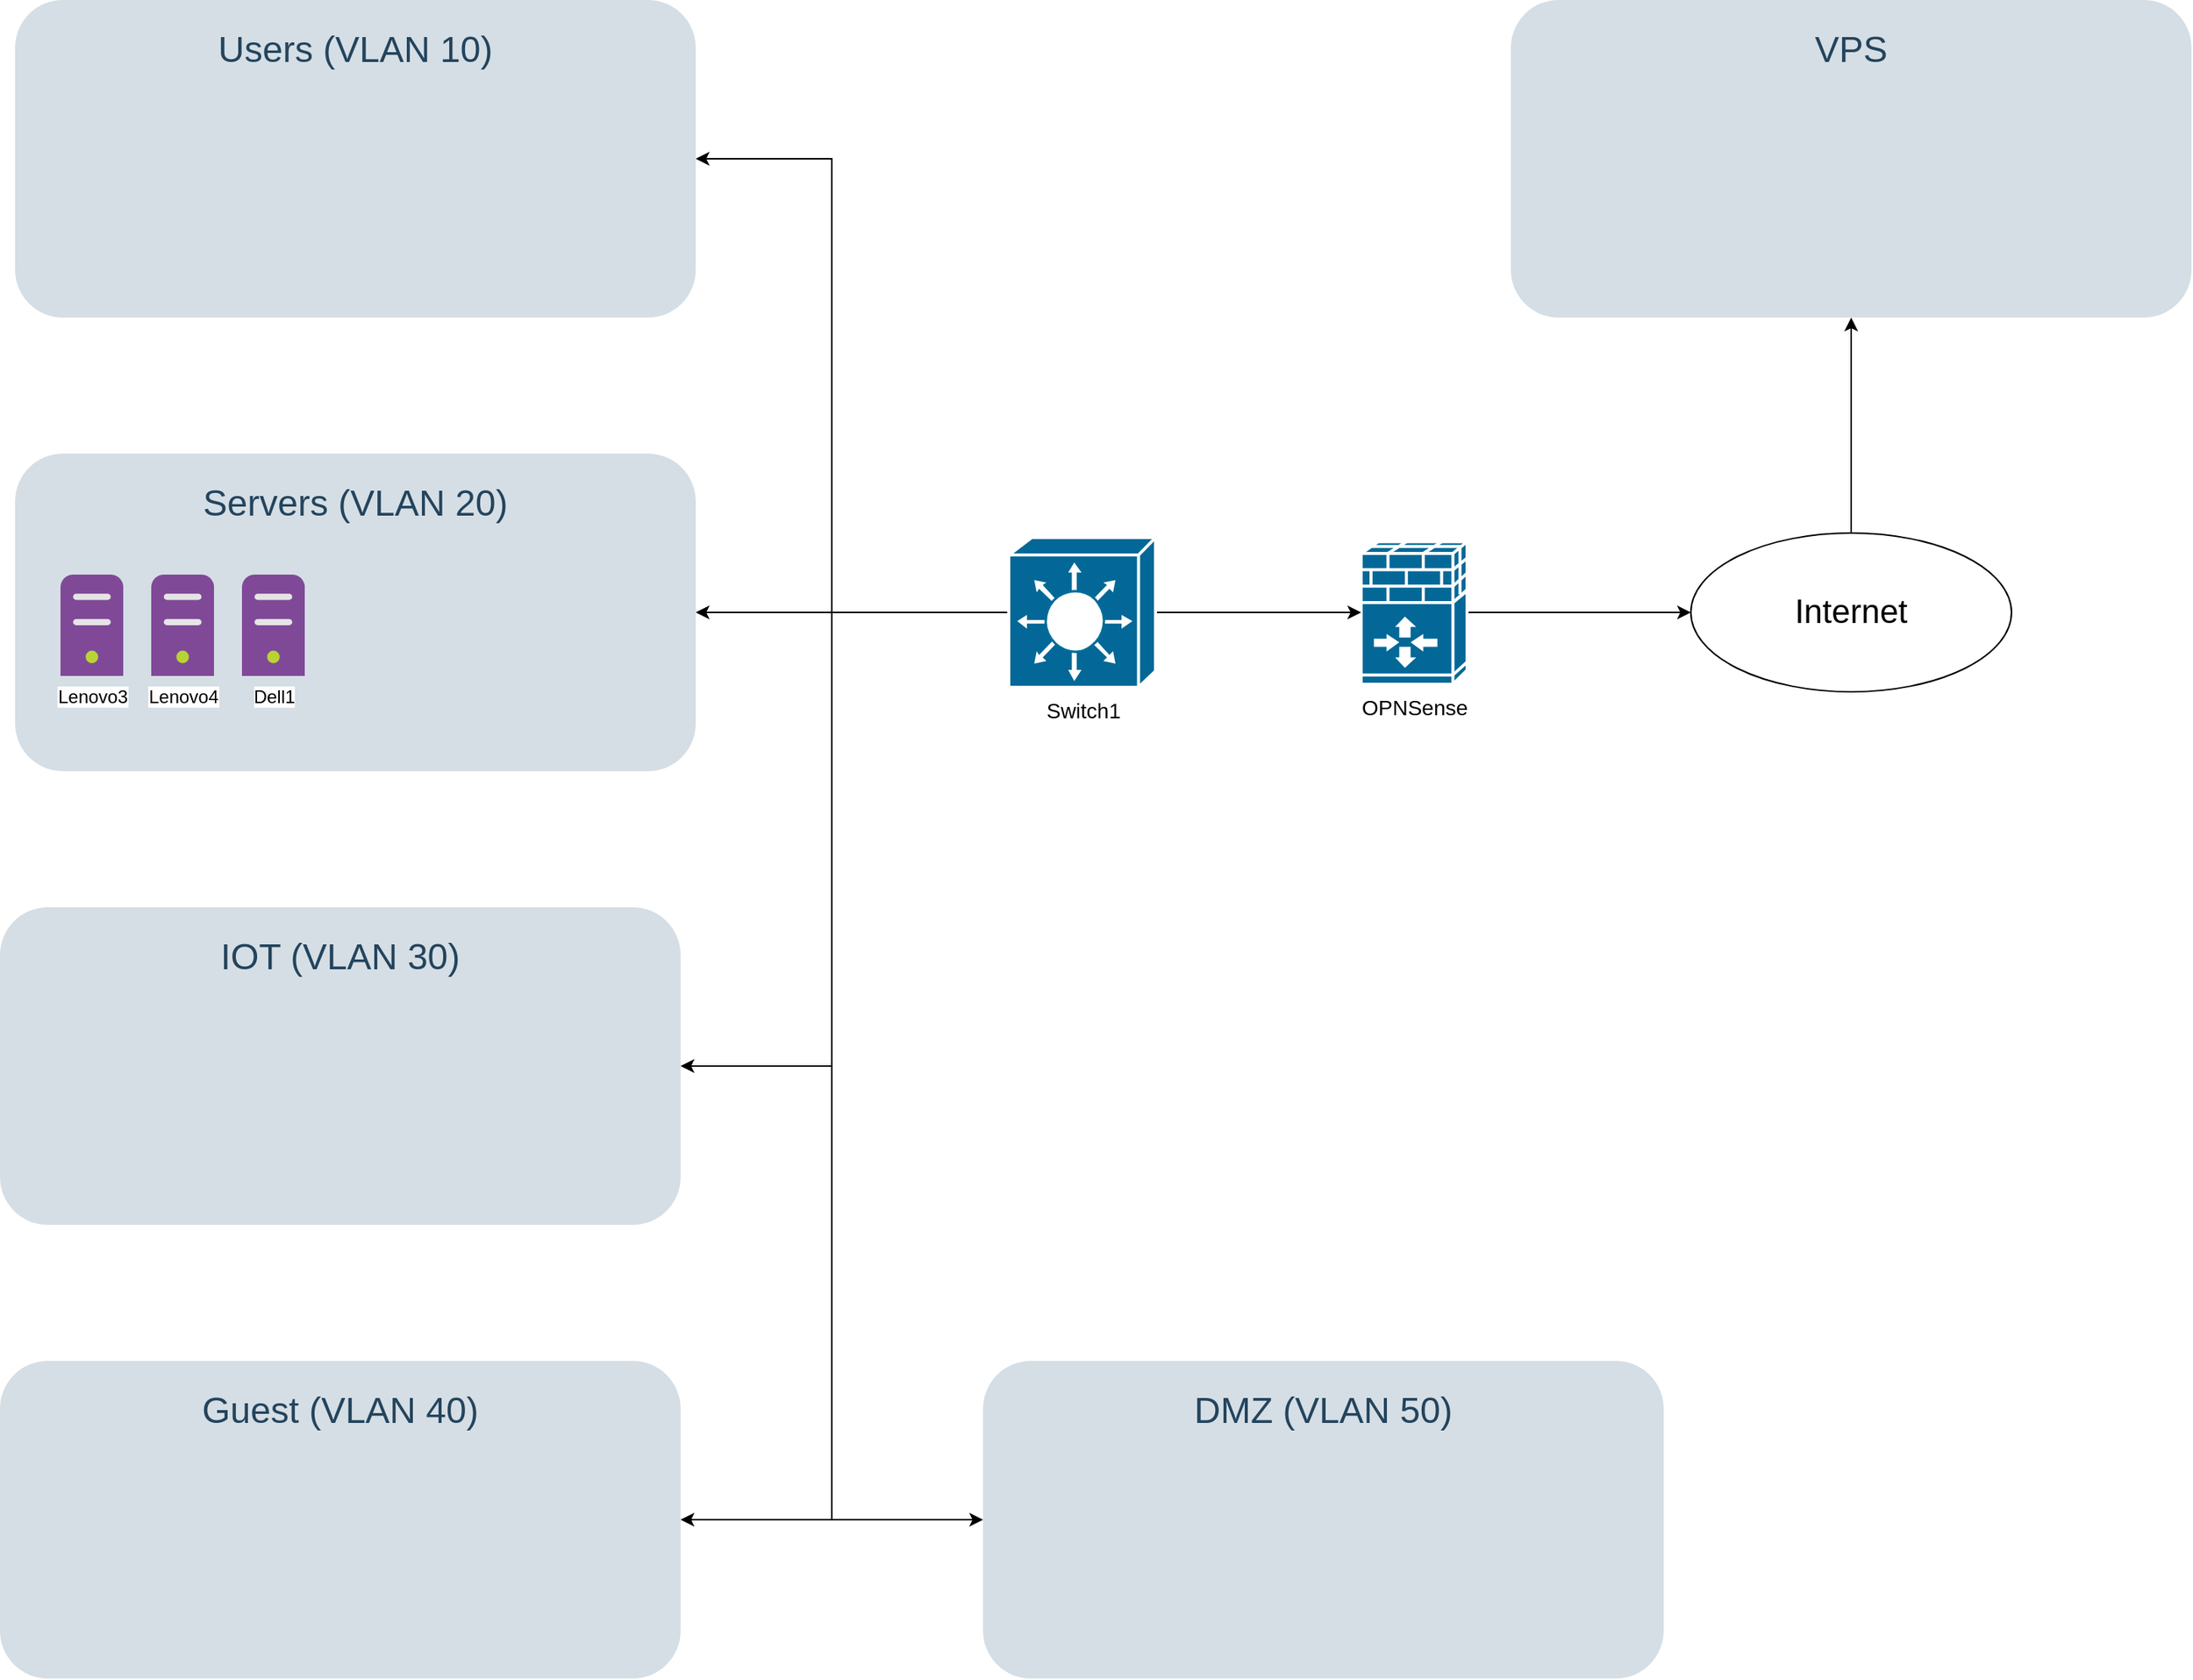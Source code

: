 <mxfile version="26.2.14">
  <diagram id="6a731a19-8d31-9384-78a2-239565b7b9f0" name="Page-1">
    <mxGraphModel dx="2639" dy="1307" grid="1" gridSize="10" guides="1" tooltips="1" connect="1" arrows="1" fold="1" page="1" pageScale="1" pageWidth="827" pageHeight="1169" background="none" math="0" shadow="0">
      <root>
        <mxCell id="0" />
        <mxCell id="1" parent="0" />
        <mxCell id="2094" value="&lt;div&gt;Users (VLAN 10)&lt;/div&gt;&lt;div&gt;&lt;br&gt;&lt;/div&gt;&lt;div&gt;&lt;br&gt;&lt;/div&gt;&lt;div&gt;&lt;br&gt;&lt;/div&gt;&lt;div&gt;&lt;br&gt;&lt;/div&gt;&lt;div&gt;&lt;br&gt;&lt;/div&gt;" style="rounded=1;whiteSpace=wrap;html=1;strokeColor=none;fillColor=#BAC8D3;fontSize=24;fontColor=#23445D;align=center;opacity=60;" parent="1" vertex="1">
          <mxGeometry x="900" y="40" width="450" height="210" as="geometry" />
        </mxCell>
        <mxCell id="pCeD2dQjG0Bqbeh13lwk-2257" value="&lt;div&gt;IOT (VLAN 30)&lt;/div&gt;&lt;div&gt;&lt;br&gt;&lt;/div&gt;&lt;div&gt;&lt;br&gt;&lt;/div&gt;&lt;div&gt;&lt;br&gt;&lt;/div&gt;&lt;div&gt;&lt;br&gt;&lt;/div&gt;&lt;div&gt;&lt;br&gt;&lt;/div&gt;" style="rounded=1;whiteSpace=wrap;html=1;strokeColor=none;fillColor=#BAC8D3;fontSize=24;fontColor=#23445D;align=center;opacity=60;" vertex="1" parent="1">
          <mxGeometry x="890" y="640" width="450" height="210" as="geometry" />
        </mxCell>
        <mxCell id="pCeD2dQjG0Bqbeh13lwk-2277" style="edgeStyle=orthogonalEdgeStyle;rounded=0;orthogonalLoop=1;jettySize=auto;html=1;" edge="1" parent="1" source="pCeD2dQjG0Bqbeh13lwk-2263" target="pCeD2dQjG0Bqbeh13lwk-2276">
          <mxGeometry relative="1" as="geometry" />
        </mxCell>
        <mxCell id="pCeD2dQjG0Bqbeh13lwk-2263" value="OPNSense" style="shape=mxgraph.cisco.security.ios_firewall;sketch=0;html=1;pointerEvents=1;dashed=0;fillColor=#036897;strokeColor=#ffffff;strokeWidth=2;verticalLabelPosition=bottom;verticalAlign=top;align=center;outlineConnect=0;fontSize=14;" vertex="1" parent="1">
          <mxGeometry x="1790" y="397.5" width="70" height="95" as="geometry" />
        </mxCell>
        <mxCell id="pCeD2dQjG0Bqbeh13lwk-2269" style="edgeStyle=orthogonalEdgeStyle;rounded=0;orthogonalLoop=1;jettySize=auto;html=1;entryX=1;entryY=0.5;entryDx=0;entryDy=0;" edge="1" parent="1" source="pCeD2dQjG0Bqbeh13lwk-2264" target="2094">
          <mxGeometry relative="1" as="geometry">
            <Array as="points">
              <mxPoint x="1440" y="445" />
              <mxPoint x="1440" y="145" />
            </Array>
          </mxGeometry>
        </mxCell>
        <mxCell id="pCeD2dQjG0Bqbeh13lwk-2270" style="edgeStyle=orthogonalEdgeStyle;rounded=0;orthogonalLoop=1;jettySize=auto;html=1;entryX=1;entryY=0.5;entryDx=0;entryDy=0;" edge="1" parent="1" source="pCeD2dQjG0Bqbeh13lwk-2264" target="pCeD2dQjG0Bqbeh13lwk-2267">
          <mxGeometry relative="1" as="geometry" />
        </mxCell>
        <mxCell id="pCeD2dQjG0Bqbeh13lwk-2271" style="edgeStyle=orthogonalEdgeStyle;rounded=0;orthogonalLoop=1;jettySize=auto;html=1;entryX=1;entryY=0.5;entryDx=0;entryDy=0;" edge="1" parent="1" source="pCeD2dQjG0Bqbeh13lwk-2264" target="pCeD2dQjG0Bqbeh13lwk-2257">
          <mxGeometry relative="1" as="geometry">
            <Array as="points">
              <mxPoint x="1440" y="445" />
              <mxPoint x="1440" y="745" />
            </Array>
          </mxGeometry>
        </mxCell>
        <mxCell id="pCeD2dQjG0Bqbeh13lwk-2273" style="edgeStyle=orthogonalEdgeStyle;rounded=0;orthogonalLoop=1;jettySize=auto;html=1;entryX=1;entryY=0.5;entryDx=0;entryDy=0;" edge="1" parent="1" source="pCeD2dQjG0Bqbeh13lwk-2264" target="pCeD2dQjG0Bqbeh13lwk-2272">
          <mxGeometry relative="1" as="geometry">
            <Array as="points">
              <mxPoint x="1440" y="445" />
              <mxPoint x="1440" y="1045" />
            </Array>
          </mxGeometry>
        </mxCell>
        <mxCell id="pCeD2dQjG0Bqbeh13lwk-2274" style="edgeStyle=orthogonalEdgeStyle;rounded=0;orthogonalLoop=1;jettySize=auto;html=1;" edge="1" parent="1" source="pCeD2dQjG0Bqbeh13lwk-2264" target="pCeD2dQjG0Bqbeh13lwk-2263">
          <mxGeometry relative="1" as="geometry" />
        </mxCell>
        <mxCell id="pCeD2dQjG0Bqbeh13lwk-2285" style="edgeStyle=orthogonalEdgeStyle;rounded=0;orthogonalLoop=1;jettySize=auto;html=1;entryX=0;entryY=0.5;entryDx=0;entryDy=0;" edge="1" parent="1" source="pCeD2dQjG0Bqbeh13lwk-2264" target="pCeD2dQjG0Bqbeh13lwk-2283">
          <mxGeometry relative="1" as="geometry">
            <Array as="points">
              <mxPoint x="1440" y="445" />
              <mxPoint x="1440" y="1045" />
            </Array>
          </mxGeometry>
        </mxCell>
        <mxCell id="pCeD2dQjG0Bqbeh13lwk-2264" value="Switch1" style="shape=mxgraph.cisco.switches.layer_3_switch;sketch=0;html=1;pointerEvents=1;dashed=0;fillColor=#036897;strokeColor=#ffffff;strokeWidth=2;verticalLabelPosition=bottom;verticalAlign=top;align=center;outlineConnect=0;fontSize=14;" vertex="1" parent="1">
          <mxGeometry x="1557" y="395.5" width="97" height="99" as="geometry" />
        </mxCell>
        <mxCell id="pCeD2dQjG0Bqbeh13lwk-2267" value="&lt;div&gt;Servers (VLAN 20)&lt;/div&gt;&lt;div&gt;&lt;br&gt;&lt;/div&gt;&lt;div&gt;&lt;br&gt;&lt;/div&gt;&lt;div&gt;&lt;br&gt;&lt;/div&gt;&lt;div&gt;&lt;br&gt;&lt;/div&gt;&lt;div&gt;&lt;br&gt;&lt;/div&gt;" style="rounded=1;whiteSpace=wrap;html=1;strokeColor=none;fillColor=#BAC8D3;fontSize=24;fontColor=#23445D;align=center;opacity=60;" vertex="1" parent="1">
          <mxGeometry x="900" y="340" width="450" height="210" as="geometry" />
        </mxCell>
        <mxCell id="pCeD2dQjG0Bqbeh13lwk-2272" value="&lt;div&gt;Guest (VLAN 40)&lt;/div&gt;&lt;div&gt;&lt;br&gt;&lt;/div&gt;&lt;div&gt;&lt;br&gt;&lt;/div&gt;&lt;div&gt;&lt;br&gt;&lt;/div&gt;&lt;div&gt;&lt;br&gt;&lt;br&gt;&lt;/div&gt;" style="rounded=1;whiteSpace=wrap;html=1;strokeColor=none;fillColor=#BAC8D3;fontSize=24;fontColor=#23445D;align=center;opacity=60;" vertex="1" parent="1">
          <mxGeometry x="890" y="940" width="450" height="210" as="geometry" />
        </mxCell>
        <mxCell id="pCeD2dQjG0Bqbeh13lwk-2281" style="edgeStyle=orthogonalEdgeStyle;rounded=0;orthogonalLoop=1;jettySize=auto;html=1;" edge="1" parent="1" source="pCeD2dQjG0Bqbeh13lwk-2276" target="pCeD2dQjG0Bqbeh13lwk-2280">
          <mxGeometry relative="1" as="geometry" />
        </mxCell>
        <mxCell id="pCeD2dQjG0Bqbeh13lwk-2276" value="Internet" style="ellipse;whiteSpace=wrap;html=1;fontFamily=Helvetica;fontSize=22;" vertex="1" parent="1">
          <mxGeometry x="2008" y="392.5" width="212" height="105" as="geometry" />
        </mxCell>
        <mxCell id="pCeD2dQjG0Bqbeh13lwk-2280" value="&lt;div&gt;VPS&lt;/div&gt;&lt;div&gt;&lt;br&gt;&lt;/div&gt;&lt;div&gt;&lt;br&gt;&lt;/div&gt;&lt;div&gt;&lt;br&gt;&lt;/div&gt;&lt;div&gt;&lt;br&gt;&lt;/div&gt;&lt;div&gt;&lt;br&gt;&lt;/div&gt;" style="rounded=1;whiteSpace=wrap;html=1;strokeColor=none;fillColor=#BAC8D3;fontSize=24;fontColor=#23445D;align=center;opacity=60;" vertex="1" parent="1">
          <mxGeometry x="1889" y="40" width="450" height="210" as="geometry" />
        </mxCell>
        <mxCell id="pCeD2dQjG0Bqbeh13lwk-2283" value="&lt;div&gt;DMZ (VLAN 50)&lt;/div&gt;&lt;div&gt;&lt;br&gt;&lt;/div&gt;&lt;div&gt;&lt;br&gt;&lt;/div&gt;&lt;div&gt;&lt;br&gt;&lt;/div&gt;&lt;div&gt;&lt;br&gt;&lt;/div&gt;&lt;div&gt;&lt;br&gt;&lt;/div&gt;" style="rounded=1;whiteSpace=wrap;html=1;strokeColor=none;fillColor=#BAC8D3;fontSize=24;fontColor=#23445D;align=center;opacity=60;" vertex="1" parent="1">
          <mxGeometry x="1540" y="940" width="450" height="210" as="geometry" />
        </mxCell>
        <mxCell id="pCeD2dQjG0Bqbeh13lwk-2289" value="" style="group" vertex="1" connectable="0" parent="1">
          <mxGeometry x="930" y="420" width="161.54" height="67" as="geometry" />
        </mxCell>
        <mxCell id="pCeD2dQjG0Bqbeh13lwk-2288" value="Dell1" style="image;sketch=0;aspect=fixed;html=1;points=[];align=center;fontSize=12;image=img/lib/mscae/Non_Azure_Machine.svg;" vertex="1" parent="pCeD2dQjG0Bqbeh13lwk-2289">
          <mxGeometry x="120" width="41.54" height="67" as="geometry" />
        </mxCell>
        <mxCell id="pCeD2dQjG0Bqbeh13lwk-2287" value="Lenovo4" style="image;sketch=0;aspect=fixed;html=1;points=[];align=center;fontSize=12;image=img/lib/mscae/Non_Azure_Machine.svg;" vertex="1" parent="pCeD2dQjG0Bqbeh13lwk-2289">
          <mxGeometry x="60" width="41.54" height="67" as="geometry" />
        </mxCell>
        <mxCell id="pCeD2dQjG0Bqbeh13lwk-2286" value="Lenovo3" style="image;sketch=0;aspect=fixed;html=1;points=[];align=center;fontSize=12;image=img/lib/mscae/Non_Azure_Machine.svg;" vertex="1" parent="pCeD2dQjG0Bqbeh13lwk-2289">
          <mxGeometry width="41.54" height="67" as="geometry" />
        </mxCell>
      </root>
    </mxGraphModel>
  </diagram>
</mxfile>

